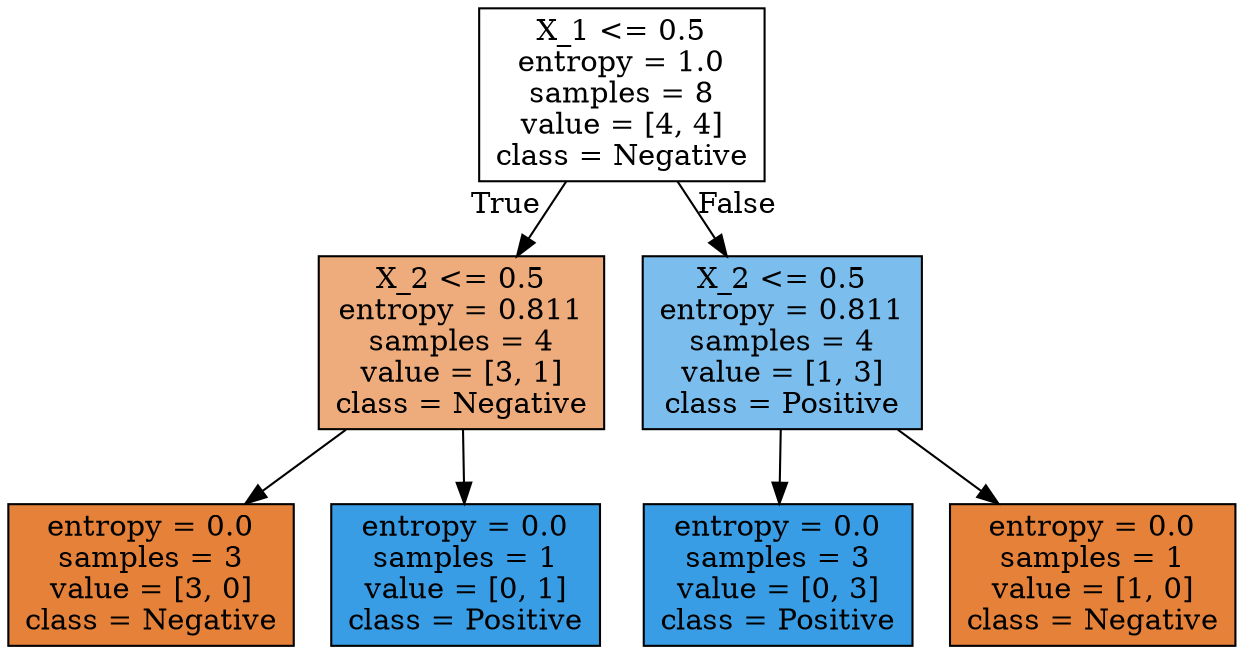 digraph Tree {
node [shape=box, style="filled", color="black"] ;
0 [label="X_1 <= 0.5\nentropy = 1.0\nsamples = 8\nvalue = [4, 4]\nclass = Negative", fillcolor="#ffffff"] ;
1 [label="X_2 <= 0.5\nentropy = 0.811\nsamples = 4\nvalue = [3, 1]\nclass = Negative", fillcolor="#eeab7b"] ;
0 -> 1 [labeldistance=2.5, labelangle=45, headlabel="True"] ;
2 [label="entropy = 0.0\nsamples = 3\nvalue = [3, 0]\nclass = Negative", fillcolor="#e58139"] ;
1 -> 2 ;
3 [label="entropy = 0.0\nsamples = 1\nvalue = [0, 1]\nclass = Positive", fillcolor="#399de5"] ;
1 -> 3 ;
4 [label="X_2 <= 0.5\nentropy = 0.811\nsamples = 4\nvalue = [1, 3]\nclass = Positive", fillcolor="#7bbeee"] ;
0 -> 4 [labeldistance=2.5, labelangle=-45, headlabel="False"] ;
5 [label="entropy = 0.0\nsamples = 3\nvalue = [0, 3]\nclass = Positive", fillcolor="#399de5"] ;
4 -> 5 ;
6 [label="entropy = 0.0\nsamples = 1\nvalue = [1, 0]\nclass = Negative", fillcolor="#e58139"] ;
4 -> 6 ;
}
